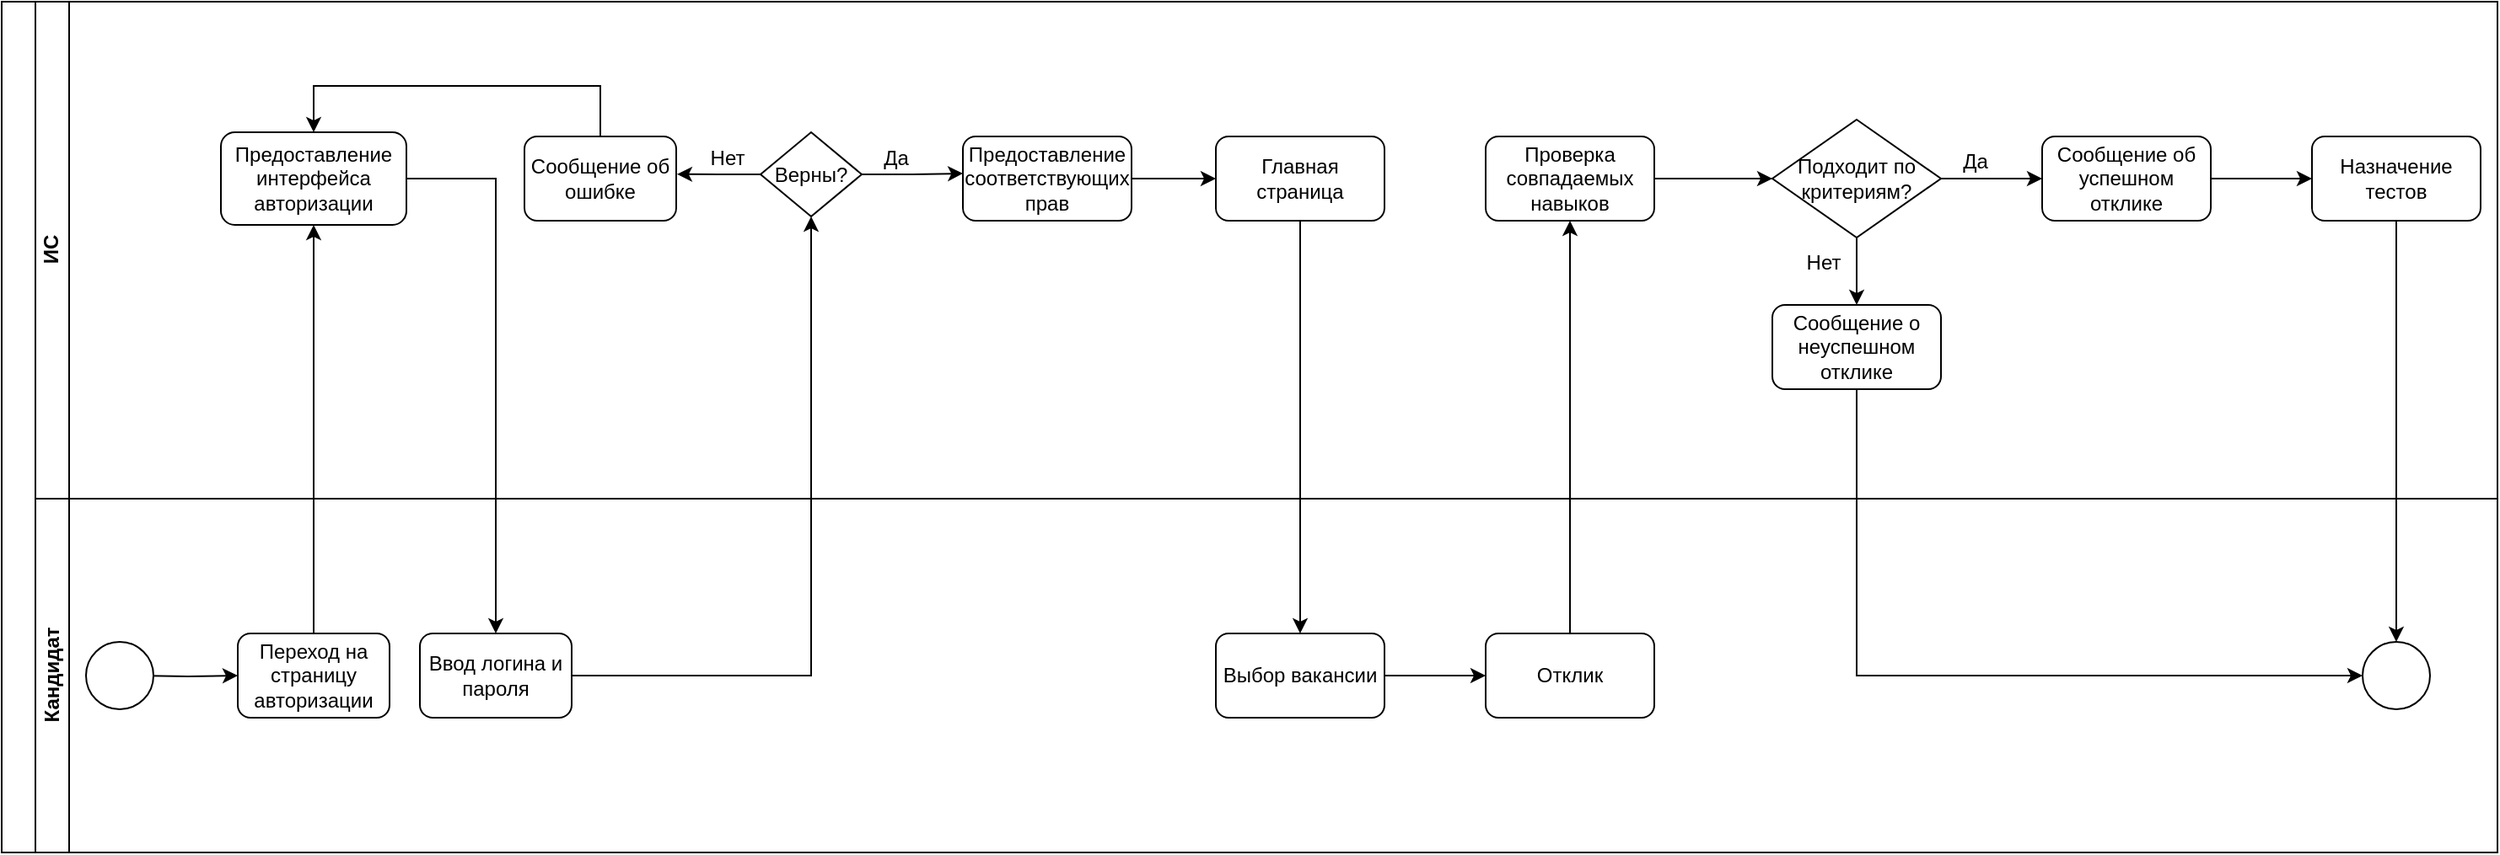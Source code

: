 <mxfile version="27.1.3">
  <diagram id="prtHgNgQTEPvFCAcTncT" name="Page-1">
    <mxGraphModel dx="1884" dy="2325" grid="1" gridSize="10" guides="1" tooltips="1" connect="1" arrows="1" fold="1" page="1" pageScale="1" pageWidth="827" pageHeight="1169" math="0" shadow="0">
      <root>
        <mxCell id="0" />
        <mxCell id="1" parent="0" />
        <mxCell id="dNxyNK7c78bLwvsdeMH5-19" value="" style="swimlane;html=1;childLayout=stackLayout;resizeParent=1;resizeParentMax=0;horizontal=0;startSize=20;horizontalStack=0;" parent="1" vertex="1">
          <mxGeometry x="120" y="-20" width="1480" height="505" as="geometry">
            <mxRectangle x="120" y="120" width="40" height="50" as="alternateBounds" />
          </mxGeometry>
        </mxCell>
        <mxCell id="HvoWI6OGCxwj3gX3Fiqv-7" style="edgeStyle=orthogonalEdgeStyle;rounded=0;orthogonalLoop=1;jettySize=auto;html=1;" edge="1" parent="dNxyNK7c78bLwvsdeMH5-19" source="HvoWI6OGCxwj3gX3Fiqv-4" target="HvoWI6OGCxwj3gX3Fiqv-6">
          <mxGeometry relative="1" as="geometry" />
        </mxCell>
        <mxCell id="HvoWI6OGCxwj3gX3Fiqv-9" style="edgeStyle=orthogonalEdgeStyle;rounded=0;orthogonalLoop=1;jettySize=auto;html=1;entryX=0.5;entryY=1;entryDx=0;entryDy=0;" edge="1" parent="dNxyNK7c78bLwvsdeMH5-19" source="HvoWI6OGCxwj3gX3Fiqv-6" target="HvoWI6OGCxwj3gX3Fiqv-8">
          <mxGeometry relative="1" as="geometry" />
        </mxCell>
        <mxCell id="HvoWI6OGCxwj3gX3Fiqv-24" style="edgeStyle=orthogonalEdgeStyle;rounded=0;orthogonalLoop=1;jettySize=auto;html=1;entryX=0.5;entryY=0;entryDx=0;entryDy=0;" edge="1" parent="dNxyNK7c78bLwvsdeMH5-19" source="HvoWI6OGCxwj3gX3Fiqv-19" target="HvoWI6OGCxwj3gX3Fiqv-21">
          <mxGeometry relative="1" as="geometry" />
        </mxCell>
        <mxCell id="HvoWI6OGCxwj3gX3Fiqv-51" style="edgeStyle=orthogonalEdgeStyle;rounded=0;orthogonalLoop=1;jettySize=auto;html=1;entryX=0.5;entryY=1;entryDx=0;entryDy=0;" edge="1" parent="dNxyNK7c78bLwvsdeMH5-19" source="HvoWI6OGCxwj3gX3Fiqv-48" target="HvoWI6OGCxwj3gX3Fiqv-50">
          <mxGeometry relative="1" as="geometry" />
        </mxCell>
        <mxCell id="HvoWI6OGCxwj3gX3Fiqv-55" value="" style="edgeStyle=orthogonalEdgeStyle;rounded=0;orthogonalLoop=1;jettySize=auto;html=1;exitX=0.5;exitY=1;exitDx=0;exitDy=0;entryX=0;entryY=0.5;entryDx=0;entryDy=0;" edge="1" parent="dNxyNK7c78bLwvsdeMH5-19" source="HvoWI6OGCxwj3gX3Fiqv-61" target="HvoWI6OGCxwj3gX3Fiqv-56">
          <mxGeometry relative="1" as="geometry">
            <mxPoint x="1100" y="260" as="sourcePoint" />
            <mxPoint x="1390" y="400" as="targetPoint" />
            <Array as="points">
              <mxPoint x="1100" y="400" />
            </Array>
          </mxGeometry>
        </mxCell>
        <mxCell id="dNxyNK7c78bLwvsdeMH5-20" value="ИС" style="swimlane;html=1;startSize=20;horizontal=0;" parent="dNxyNK7c78bLwvsdeMH5-19" vertex="1">
          <mxGeometry x="20" width="1460" height="295" as="geometry" />
        </mxCell>
        <mxCell id="HvoWI6OGCxwj3gX3Fiqv-4" value="Предоставление интерфейса авторизации" style="rounded=1;whiteSpace=wrap;html=1;" vertex="1" parent="dNxyNK7c78bLwvsdeMH5-20">
          <mxGeometry x="110" y="77.5" width="110" height="55" as="geometry" />
        </mxCell>
        <mxCell id="HvoWI6OGCxwj3gX3Fiqv-8" value="Верны?" style="rhombus;whiteSpace=wrap;html=1;" vertex="1" parent="dNxyNK7c78bLwvsdeMH5-20">
          <mxGeometry x="430" y="77.5" width="60" height="50" as="geometry" />
        </mxCell>
        <mxCell id="HvoWI6OGCxwj3gX3Fiqv-14" style="edgeStyle=orthogonalEdgeStyle;rounded=0;orthogonalLoop=1;jettySize=auto;html=1;" edge="1" parent="dNxyNK7c78bLwvsdeMH5-20" source="HvoWI6OGCxwj3gX3Fiqv-10" target="HvoWI6OGCxwj3gX3Fiqv-4">
          <mxGeometry relative="1" as="geometry">
            <Array as="points">
              <mxPoint x="335" y="50" />
              <mxPoint x="165" y="50" />
            </Array>
          </mxGeometry>
        </mxCell>
        <mxCell id="HvoWI6OGCxwj3gX3Fiqv-10" value="Сообщение об ошибке" style="rounded=1;whiteSpace=wrap;html=1;" vertex="1" parent="dNxyNK7c78bLwvsdeMH5-20">
          <mxGeometry x="290" y="80" width="90" height="50" as="geometry" />
        </mxCell>
        <mxCell id="HvoWI6OGCxwj3gX3Fiqv-12" style="edgeStyle=orthogonalEdgeStyle;rounded=0;orthogonalLoop=1;jettySize=auto;html=1;entryX=1.005;entryY=0.448;entryDx=0;entryDy=0;entryPerimeter=0;" edge="1" parent="dNxyNK7c78bLwvsdeMH5-20" source="HvoWI6OGCxwj3gX3Fiqv-8" target="HvoWI6OGCxwj3gX3Fiqv-10">
          <mxGeometry relative="1" as="geometry" />
        </mxCell>
        <mxCell id="HvoWI6OGCxwj3gX3Fiqv-13" value="Нет" style="text;html=1;align=center;verticalAlign=middle;resizable=0;points=[];autosize=1;strokeColor=none;fillColor=none;" vertex="1" parent="dNxyNK7c78bLwvsdeMH5-20">
          <mxGeometry x="390" y="77.5" width="40" height="30" as="geometry" />
        </mxCell>
        <mxCell id="HvoWI6OGCxwj3gX3Fiqv-20" style="edgeStyle=orthogonalEdgeStyle;rounded=0;orthogonalLoop=1;jettySize=auto;html=1;entryX=0;entryY=0.5;entryDx=0;entryDy=0;" edge="1" parent="dNxyNK7c78bLwvsdeMH5-20" source="HvoWI6OGCxwj3gX3Fiqv-15" target="HvoWI6OGCxwj3gX3Fiqv-19">
          <mxGeometry relative="1" as="geometry" />
        </mxCell>
        <mxCell id="HvoWI6OGCxwj3gX3Fiqv-15" value="Предоставление соответствующих прав" style="rounded=1;whiteSpace=wrap;html=1;" vertex="1" parent="dNxyNK7c78bLwvsdeMH5-20">
          <mxGeometry x="550" y="80" width="100" height="50" as="geometry" />
        </mxCell>
        <mxCell id="HvoWI6OGCxwj3gX3Fiqv-17" style="edgeStyle=orthogonalEdgeStyle;rounded=0;orthogonalLoop=1;jettySize=auto;html=1;entryX=0.001;entryY=0.439;entryDx=0;entryDy=0;entryPerimeter=0;" edge="1" parent="dNxyNK7c78bLwvsdeMH5-20" source="HvoWI6OGCxwj3gX3Fiqv-8" target="HvoWI6OGCxwj3gX3Fiqv-15">
          <mxGeometry relative="1" as="geometry" />
        </mxCell>
        <mxCell id="HvoWI6OGCxwj3gX3Fiqv-18" value="Да" style="text;html=1;align=center;verticalAlign=middle;resizable=0;points=[];autosize=1;strokeColor=none;fillColor=none;" vertex="1" parent="dNxyNK7c78bLwvsdeMH5-20">
          <mxGeometry x="490" y="77.5" width="40" height="30" as="geometry" />
        </mxCell>
        <mxCell id="HvoWI6OGCxwj3gX3Fiqv-19" value="Главная страница" style="rounded=1;whiteSpace=wrap;html=1;" vertex="1" parent="dNxyNK7c78bLwvsdeMH5-20">
          <mxGeometry x="700" y="80" width="100" height="50" as="geometry" />
        </mxCell>
        <mxCell id="HvoWI6OGCxwj3gX3Fiqv-53" style="edgeStyle=orthogonalEdgeStyle;rounded=0;orthogonalLoop=1;jettySize=auto;html=1;entryX=0;entryY=0.5;entryDx=0;entryDy=0;" edge="1" parent="dNxyNK7c78bLwvsdeMH5-20" source="HvoWI6OGCxwj3gX3Fiqv-50" target="HvoWI6OGCxwj3gX3Fiqv-52">
          <mxGeometry relative="1" as="geometry" />
        </mxCell>
        <mxCell id="HvoWI6OGCxwj3gX3Fiqv-50" value="Проверка совпадаемых навыков" style="rounded=1;whiteSpace=wrap;html=1;" vertex="1" parent="dNxyNK7c78bLwvsdeMH5-20">
          <mxGeometry x="860" y="80" width="100" height="50" as="geometry" />
        </mxCell>
        <mxCell id="HvoWI6OGCxwj3gX3Fiqv-59" style="edgeStyle=orthogonalEdgeStyle;rounded=0;orthogonalLoop=1;jettySize=auto;html=1;entryX=0;entryY=0.5;entryDx=0;entryDy=0;" edge="1" parent="dNxyNK7c78bLwvsdeMH5-20" source="HvoWI6OGCxwj3gX3Fiqv-52" target="HvoWI6OGCxwj3gX3Fiqv-58">
          <mxGeometry relative="1" as="geometry" />
        </mxCell>
        <mxCell id="HvoWI6OGCxwj3gX3Fiqv-62" style="edgeStyle=orthogonalEdgeStyle;rounded=0;orthogonalLoop=1;jettySize=auto;html=1;" edge="1" parent="dNxyNK7c78bLwvsdeMH5-20" source="HvoWI6OGCxwj3gX3Fiqv-52" target="HvoWI6OGCxwj3gX3Fiqv-61">
          <mxGeometry relative="1" as="geometry" />
        </mxCell>
        <mxCell id="HvoWI6OGCxwj3gX3Fiqv-52" value="Подходит по критериям?" style="rhombus;whiteSpace=wrap;html=1;" vertex="1" parent="dNxyNK7c78bLwvsdeMH5-20">
          <mxGeometry x="1030" y="70" width="100" height="70" as="geometry" />
        </mxCell>
        <mxCell id="HvoWI6OGCxwj3gX3Fiqv-65" style="edgeStyle=orthogonalEdgeStyle;rounded=0;orthogonalLoop=1;jettySize=auto;html=1;entryX=0;entryY=0.5;entryDx=0;entryDy=0;" edge="1" parent="dNxyNK7c78bLwvsdeMH5-20" source="HvoWI6OGCxwj3gX3Fiqv-58" target="HvoWI6OGCxwj3gX3Fiqv-64">
          <mxGeometry relative="1" as="geometry" />
        </mxCell>
        <mxCell id="HvoWI6OGCxwj3gX3Fiqv-58" value="Сообщение об успешном отклике" style="rounded=1;whiteSpace=wrap;html=1;" vertex="1" parent="dNxyNK7c78bLwvsdeMH5-20">
          <mxGeometry x="1190" y="80" width="100" height="50" as="geometry" />
        </mxCell>
        <mxCell id="HvoWI6OGCxwj3gX3Fiqv-57" value="Да" style="text;html=1;align=center;verticalAlign=middle;resizable=0;points=[];autosize=1;strokeColor=none;fillColor=none;" vertex="1" parent="dNxyNK7c78bLwvsdeMH5-20">
          <mxGeometry x="1130" y="80" width="40" height="30" as="geometry" />
        </mxCell>
        <mxCell id="HvoWI6OGCxwj3gX3Fiqv-61" value="Сообщение о неуспешном отклике" style="rounded=1;whiteSpace=wrap;html=1;" vertex="1" parent="dNxyNK7c78bLwvsdeMH5-20">
          <mxGeometry x="1030" y="180" width="100" height="50" as="geometry" />
        </mxCell>
        <mxCell id="HvoWI6OGCxwj3gX3Fiqv-63" value="Нет" style="text;html=1;align=center;verticalAlign=middle;resizable=0;points=[];autosize=1;strokeColor=none;fillColor=none;" vertex="1" parent="dNxyNK7c78bLwvsdeMH5-20">
          <mxGeometry x="1040" y="140" width="40" height="30" as="geometry" />
        </mxCell>
        <mxCell id="HvoWI6OGCxwj3gX3Fiqv-64" value="Назначение тестов" style="rounded=1;whiteSpace=wrap;html=1;" vertex="1" parent="dNxyNK7c78bLwvsdeMH5-20">
          <mxGeometry x="1350" y="80" width="100" height="50" as="geometry" />
        </mxCell>
        <mxCell id="dNxyNK7c78bLwvsdeMH5-22" value="Кандидат" style="swimlane;html=1;startSize=20;horizontal=0;" parent="dNxyNK7c78bLwvsdeMH5-19" vertex="1">
          <mxGeometry x="20" y="295" width="1460" height="210" as="geometry" />
        </mxCell>
        <mxCell id="HvoWI6OGCxwj3gX3Fiqv-3" style="edgeStyle=orthogonalEdgeStyle;rounded=0;orthogonalLoop=1;jettySize=auto;html=1;" edge="1" parent="dNxyNK7c78bLwvsdeMH5-22" target="HvoWI6OGCxwj3gX3Fiqv-2">
          <mxGeometry relative="1" as="geometry">
            <mxPoint x="60" y="105" as="sourcePoint" />
          </mxGeometry>
        </mxCell>
        <mxCell id="HvoWI6OGCxwj3gX3Fiqv-2" value="Переход на страницу авторизации" style="rounded=1;whiteSpace=wrap;html=1;" vertex="1" parent="dNxyNK7c78bLwvsdeMH5-22">
          <mxGeometry x="120" y="80" width="90" height="50" as="geometry" />
        </mxCell>
        <mxCell id="HvoWI6OGCxwj3gX3Fiqv-6" value="Ввод логина и пароля" style="rounded=1;whiteSpace=wrap;html=1;" vertex="1" parent="dNxyNK7c78bLwvsdeMH5-22">
          <mxGeometry x="228" y="80" width="90" height="50" as="geometry" />
        </mxCell>
        <mxCell id="HvoWI6OGCxwj3gX3Fiqv-49" style="edgeStyle=orthogonalEdgeStyle;rounded=0;orthogonalLoop=1;jettySize=auto;html=1;entryX=0;entryY=0.5;entryDx=0;entryDy=0;" edge="1" parent="dNxyNK7c78bLwvsdeMH5-22" source="HvoWI6OGCxwj3gX3Fiqv-21" target="HvoWI6OGCxwj3gX3Fiqv-48">
          <mxGeometry relative="1" as="geometry" />
        </mxCell>
        <mxCell id="HvoWI6OGCxwj3gX3Fiqv-21" value="Выбор вакансии" style="rounded=1;whiteSpace=wrap;html=1;" vertex="1" parent="dNxyNK7c78bLwvsdeMH5-22">
          <mxGeometry x="700" y="80" width="100" height="50" as="geometry" />
        </mxCell>
        <mxCell id="HvoWI6OGCxwj3gX3Fiqv-48" value="Отклик" style="rounded=1;whiteSpace=wrap;html=1;" vertex="1" parent="dNxyNK7c78bLwvsdeMH5-22">
          <mxGeometry x="860" y="80" width="100" height="50" as="geometry" />
        </mxCell>
        <mxCell id="HvoWI6OGCxwj3gX3Fiqv-56" value="" style="ellipse;whiteSpace=wrap;html=1;" vertex="1" parent="dNxyNK7c78bLwvsdeMH5-22">
          <mxGeometry x="1380" y="85" width="40" height="40" as="geometry" />
        </mxCell>
        <mxCell id="HvoWI6OGCxwj3gX3Fiqv-67" value="" style="ellipse;whiteSpace=wrap;html=1;" vertex="1" parent="dNxyNK7c78bLwvsdeMH5-22">
          <mxGeometry x="30" y="85" width="40" height="40" as="geometry" />
        </mxCell>
        <mxCell id="HvoWI6OGCxwj3gX3Fiqv-66" style="edgeStyle=orthogonalEdgeStyle;rounded=0;orthogonalLoop=1;jettySize=auto;html=1;entryX=0.5;entryY=0;entryDx=0;entryDy=0;" edge="1" parent="dNxyNK7c78bLwvsdeMH5-19" source="HvoWI6OGCxwj3gX3Fiqv-64" target="HvoWI6OGCxwj3gX3Fiqv-56">
          <mxGeometry relative="1" as="geometry">
            <mxPoint x="1420" y="370" as="targetPoint" />
          </mxGeometry>
        </mxCell>
        <mxCell id="HvoWI6OGCxwj3gX3Fiqv-68" value="" style="endArrow=classic;html=1;rounded=0;entryX=0.5;entryY=1;entryDx=0;entryDy=0;exitX=0.5;exitY=0;exitDx=0;exitDy=0;" edge="1" parent="dNxyNK7c78bLwvsdeMH5-19" source="HvoWI6OGCxwj3gX3Fiqv-2" target="HvoWI6OGCxwj3gX3Fiqv-4">
          <mxGeometry width="50" height="50" relative="1" as="geometry">
            <mxPoint x="130" y="300" as="sourcePoint" />
            <mxPoint x="180" y="250" as="targetPoint" />
          </mxGeometry>
        </mxCell>
      </root>
    </mxGraphModel>
  </diagram>
</mxfile>
